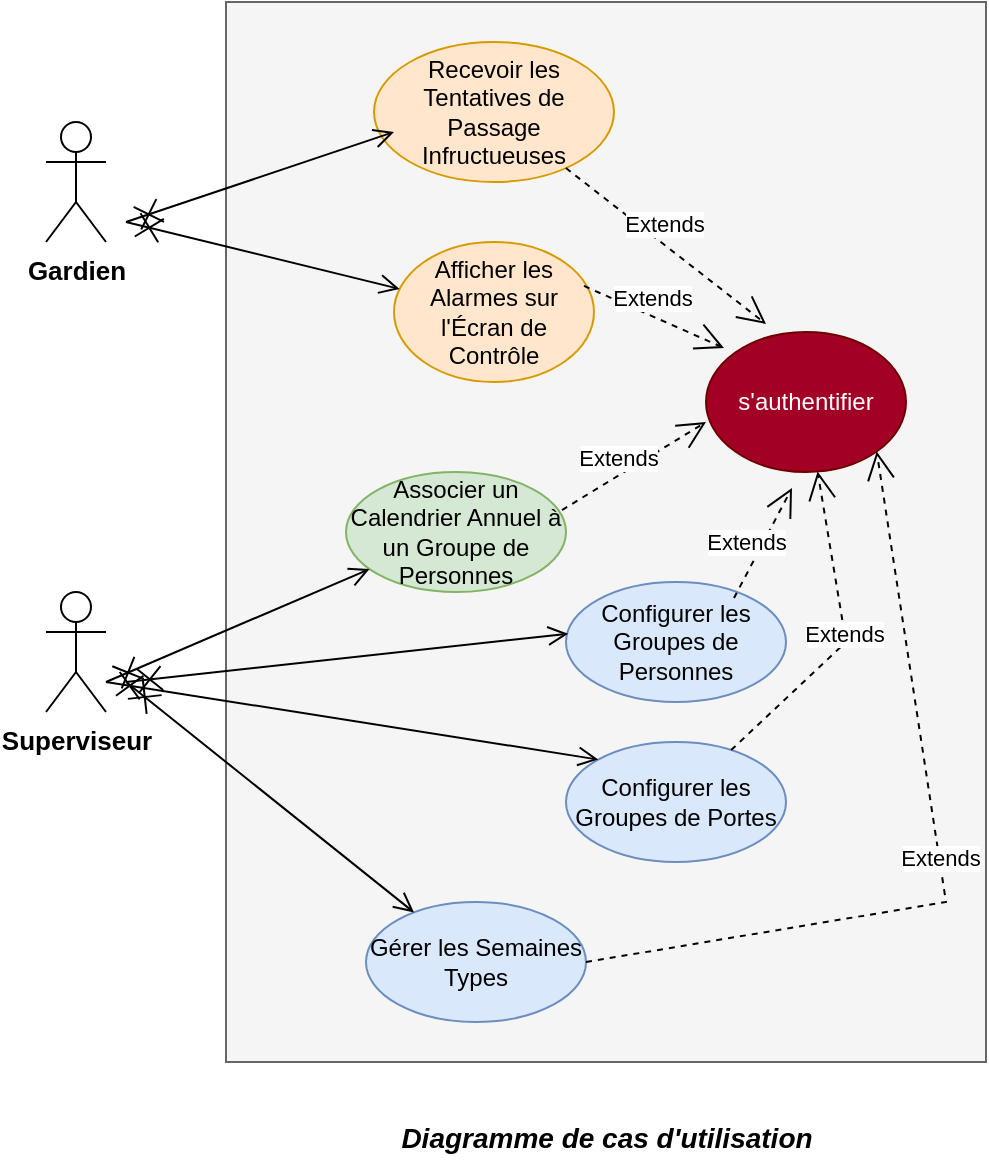 <mxfile version="21.7.2" type="github">
  <diagram name="Page-1" id="K1XWqY1Q2KEufwD1aFHp">
    <mxGraphModel dx="880" dy="478" grid="1" gridSize="10" guides="1" tooltips="1" connect="1" arrows="1" fold="1" page="1" pageScale="1" pageWidth="827" pageHeight="1169" math="0" shadow="0">
      <root>
        <mxCell id="0" />
        <mxCell id="1" parent="0" />
        <mxCell id="g2KIvG9FnNNTaSnHU9zj-1" value="" style="rounded=0;whiteSpace=wrap;html=1;fillColor=#f5f5f5;fontColor=#333333;strokeColor=#666666;" vertex="1" parent="1">
          <mxGeometry x="230" y="30" width="380" height="530" as="geometry" />
        </mxCell>
        <mxCell id="g2KIvG9FnNNTaSnHU9zj-2" value="Configurer les Groupes de Personnes" style="ellipse;whiteSpace=wrap;html=1;fillColor=#dae8fc;strokeColor=#6c8ebf;" vertex="1" parent="1">
          <mxGeometry x="400" y="320" width="110" height="60" as="geometry" />
        </mxCell>
        <mxCell id="g2KIvG9FnNNTaSnHU9zj-3" value="Associer un Calendrier Annuel à un Groupe de Personnes" style="ellipse;whiteSpace=wrap;html=1;fillColor=#d5e8d4;strokeColor=#82b366;" vertex="1" parent="1">
          <mxGeometry x="290" y="265" width="110" height="60" as="geometry" />
        </mxCell>
        <mxCell id="g2KIvG9FnNNTaSnHU9zj-4" value="Configurer les Groupes de Portes" style="ellipse;whiteSpace=wrap;html=1;fillColor=#dae8fc;strokeColor=#6c8ebf;" vertex="1" parent="1">
          <mxGeometry x="400" y="400" width="110" height="60" as="geometry" />
        </mxCell>
        <mxCell id="g2KIvG9FnNNTaSnHU9zj-5" value="Gérer les Semaines Types" style="ellipse;whiteSpace=wrap;html=1;fillColor=#dae8fc;strokeColor=#6c8ebf;" vertex="1" parent="1">
          <mxGeometry x="300" y="480" width="110" height="60" as="geometry" />
        </mxCell>
        <mxCell id="g2KIvG9FnNNTaSnHU9zj-6" value="&lt;b&gt;&lt;font style=&quot;font-size: 13px;&quot;&gt;Gardien&lt;/font&gt;&lt;/b&gt;" style="shape=umlActor;verticalLabelPosition=bottom;verticalAlign=top;html=1;" vertex="1" parent="1">
          <mxGeometry x="140" y="90" width="30" height="60" as="geometry" />
        </mxCell>
        <mxCell id="g2KIvG9FnNNTaSnHU9zj-7" value="&lt;b&gt;&lt;font style=&quot;font-size: 13px;&quot;&gt;Superviseur&lt;/font&gt;&lt;/b&gt;" style="shape=umlActor;verticalLabelPosition=bottom;verticalAlign=top;html=1;" vertex="1" parent="1">
          <mxGeometry x="140" y="325" width="30" height="60" as="geometry" />
        </mxCell>
        <mxCell id="g2KIvG9FnNNTaSnHU9zj-10" value="Recevoir les Tentatives de Passage Infructueuses" style="ellipse;whiteSpace=wrap;html=1;fillColor=#ffe6cc;strokeColor=#d79b00;" vertex="1" parent="1">
          <mxGeometry x="304" y="50" width="120" height="70" as="geometry" />
        </mxCell>
        <mxCell id="g2KIvG9FnNNTaSnHU9zj-11" value="Afficher les Alarmes sur l&#39;Écran de Contrôle" style="ellipse;whiteSpace=wrap;html=1;fillColor=#ffe6cc;strokeColor=#d79b00;" vertex="1" parent="1">
          <mxGeometry x="314" y="150" width="100" height="70" as="geometry" />
        </mxCell>
        <mxCell id="g2KIvG9FnNNTaSnHU9zj-13" value="" style="endArrow=open;startArrow=cross;endFill=0;startFill=0;endSize=8;startSize=10;html=1;rounded=0;entryX=0;entryY=0.5;entryDx=0;entryDy=0;" edge="1" parent="1">
          <mxGeometry width="160" relative="1" as="geometry">
            <mxPoint x="180" y="140" as="sourcePoint" />
            <mxPoint x="314" y="95" as="targetPoint" />
          </mxGeometry>
        </mxCell>
        <mxCell id="g2KIvG9FnNNTaSnHU9zj-14" value="" style="endArrow=open;startArrow=cross;endFill=0;startFill=0;endSize=8;startSize=10;html=1;rounded=0;" edge="1" parent="1" target="g2KIvG9FnNNTaSnHU9zj-11">
          <mxGeometry width="160" relative="1" as="geometry">
            <mxPoint x="180" y="140" as="sourcePoint" />
            <mxPoint x="314" y="95" as="targetPoint" />
          </mxGeometry>
        </mxCell>
        <mxCell id="g2KIvG9FnNNTaSnHU9zj-16" value="" style="endArrow=open;startArrow=cross;endFill=0;startFill=0;endSize=8;startSize=10;html=1;rounded=0;" edge="1" parent="1" target="g2KIvG9FnNNTaSnHU9zj-3">
          <mxGeometry width="160" relative="1" as="geometry">
            <mxPoint x="170" y="370" as="sourcePoint" />
            <mxPoint x="330" y="370" as="targetPoint" />
          </mxGeometry>
        </mxCell>
        <mxCell id="g2KIvG9FnNNTaSnHU9zj-17" value="" style="endArrow=open;startArrow=cross;endFill=0;startFill=0;endSize=8;startSize=10;html=1;rounded=0;entryX=0;entryY=0;entryDx=0;entryDy=0;" edge="1" parent="1" target="g2KIvG9FnNNTaSnHU9zj-4">
          <mxGeometry width="160" relative="1" as="geometry">
            <mxPoint x="170" y="370" as="sourcePoint" />
            <mxPoint x="392.822" y="410.513" as="targetPoint" />
          </mxGeometry>
        </mxCell>
        <mxCell id="g2KIvG9FnNNTaSnHU9zj-18" value="" style="endArrow=open;startArrow=cross;endFill=0;startFill=0;endSize=8;startSize=10;html=1;rounded=0;" edge="1" parent="1">
          <mxGeometry width="160" relative="1" as="geometry">
            <mxPoint x="180" y="370" as="sourcePoint" />
            <mxPoint x="401.068" y="345.883" as="targetPoint" />
          </mxGeometry>
        </mxCell>
        <mxCell id="g2KIvG9FnNNTaSnHU9zj-19" value="" style="endArrow=open;startArrow=cross;endFill=0;startFill=0;endSize=8;startSize=10;html=1;rounded=0;" edge="1" parent="1" target="g2KIvG9FnNNTaSnHU9zj-5">
          <mxGeometry width="160" relative="1" as="geometry">
            <mxPoint x="180" y="370" as="sourcePoint" />
            <mxPoint x="426" y="419" as="targetPoint" />
          </mxGeometry>
        </mxCell>
        <mxCell id="g2KIvG9FnNNTaSnHU9zj-20" value="s&#39;authentifier" style="ellipse;whiteSpace=wrap;html=1;fillColor=#a20025;fontColor=#ffffff;strokeColor=#6F0000;" vertex="1" parent="1">
          <mxGeometry x="470" y="195" width="100" height="70" as="geometry" />
        </mxCell>
        <mxCell id="g2KIvG9FnNNTaSnHU9zj-22" value="Extends" style="endArrow=open;endSize=12;dashed=1;html=1;rounded=0;exitX=0.982;exitY=0.317;exitDx=0;exitDy=0;exitPerimeter=0;" edge="1" parent="1" source="g2KIvG9FnNNTaSnHU9zj-3">
          <mxGeometry x="-0.115" y="8" width="160" relative="1" as="geometry">
            <mxPoint x="440.88" y="295.07" as="sourcePoint" />
            <mxPoint x="469.999" y="240.002" as="targetPoint" />
            <mxPoint as="offset" />
          </mxGeometry>
        </mxCell>
        <mxCell id="g2KIvG9FnNNTaSnHU9zj-23" value="Extends" style="endArrow=open;endSize=12;dashed=1;html=1;rounded=0;" edge="1" parent="1" source="g2KIvG9FnNNTaSnHU9zj-4" target="g2KIvG9FnNNTaSnHU9zj-20">
          <mxGeometry width="160" relative="1" as="geometry">
            <mxPoint x="484" y="328" as="sourcePoint" />
            <mxPoint x="513" y="273" as="targetPoint" />
            <Array as="points">
              <mxPoint x="540" y="350" />
            </Array>
          </mxGeometry>
        </mxCell>
        <mxCell id="g2KIvG9FnNNTaSnHU9zj-24" value="Extends" style="endArrow=open;endSize=12;dashed=1;html=1;rounded=0;entryX=1;entryY=1;entryDx=0;entryDy=0;exitX=1;exitY=0.5;exitDx=0;exitDy=0;" edge="1" parent="1" source="g2KIvG9FnNNTaSnHU9zj-5" target="g2KIvG9FnNNTaSnHU9zj-20">
          <mxGeometry width="160" relative="1" as="geometry">
            <mxPoint x="493" y="414" as="sourcePoint" />
            <mxPoint x="557" y="272" as="targetPoint" />
            <Array as="points">
              <mxPoint x="590" y="480" />
            </Array>
          </mxGeometry>
        </mxCell>
        <mxCell id="g2KIvG9FnNNTaSnHU9zj-25" value="Extends" style="endArrow=open;endSize=12;dashed=1;html=1;rounded=0;exitX=0.673;exitY=-0.033;exitDx=0;exitDy=0;exitPerimeter=0;" edge="1" parent="1">
          <mxGeometry x="-0.115" y="8" width="160" relative="1" as="geometry">
            <mxPoint x="484" y="328" as="sourcePoint" />
            <mxPoint x="513" y="273" as="targetPoint" />
            <mxPoint as="offset" />
          </mxGeometry>
        </mxCell>
        <mxCell id="g2KIvG9FnNNTaSnHU9zj-26" value="Extends" style="endArrow=open;endSize=12;dashed=1;html=1;rounded=0;exitX=0.95;exitY=0.314;exitDx=0;exitDy=0;exitPerimeter=0;entryX=0.09;entryY=0.114;entryDx=0;entryDy=0;entryPerimeter=0;" edge="1" parent="1" source="g2KIvG9FnNNTaSnHU9zj-11" target="g2KIvG9FnNNTaSnHU9zj-20">
          <mxGeometry x="-0.115" y="8" width="160" relative="1" as="geometry">
            <mxPoint x="408" y="294" as="sourcePoint" />
            <mxPoint x="479.999" y="250.002" as="targetPoint" />
            <mxPoint as="offset" />
          </mxGeometry>
        </mxCell>
        <mxCell id="g2KIvG9FnNNTaSnHU9zj-27" value="Extends" style="endArrow=open;endSize=12;dashed=1;html=1;rounded=0;entryX=0.09;entryY=0.114;entryDx=0;entryDy=0;entryPerimeter=0;" edge="1" parent="1" source="g2KIvG9FnNNTaSnHU9zj-10">
          <mxGeometry x="-0.115" y="8" width="160" relative="1" as="geometry">
            <mxPoint x="430" y="160" as="sourcePoint" />
            <mxPoint x="500" y="191" as="targetPoint" />
            <mxPoint as="offset" />
          </mxGeometry>
        </mxCell>
        <mxCell id="g2KIvG9FnNNTaSnHU9zj-28" value="Diagramme de cas d&#39;utilisation" style="text;align=center;fontStyle=3;verticalAlign=middle;spacingLeft=3;spacingRight=3;strokeColor=none;rotatable=0;points=[[0,0.5],[1,0.5]];portConstraint=eastwest;html=1;fontSize=14;" vertex="1" parent="1">
          <mxGeometry x="370" y="585" width="100" height="25" as="geometry" />
        </mxCell>
      </root>
    </mxGraphModel>
  </diagram>
</mxfile>
